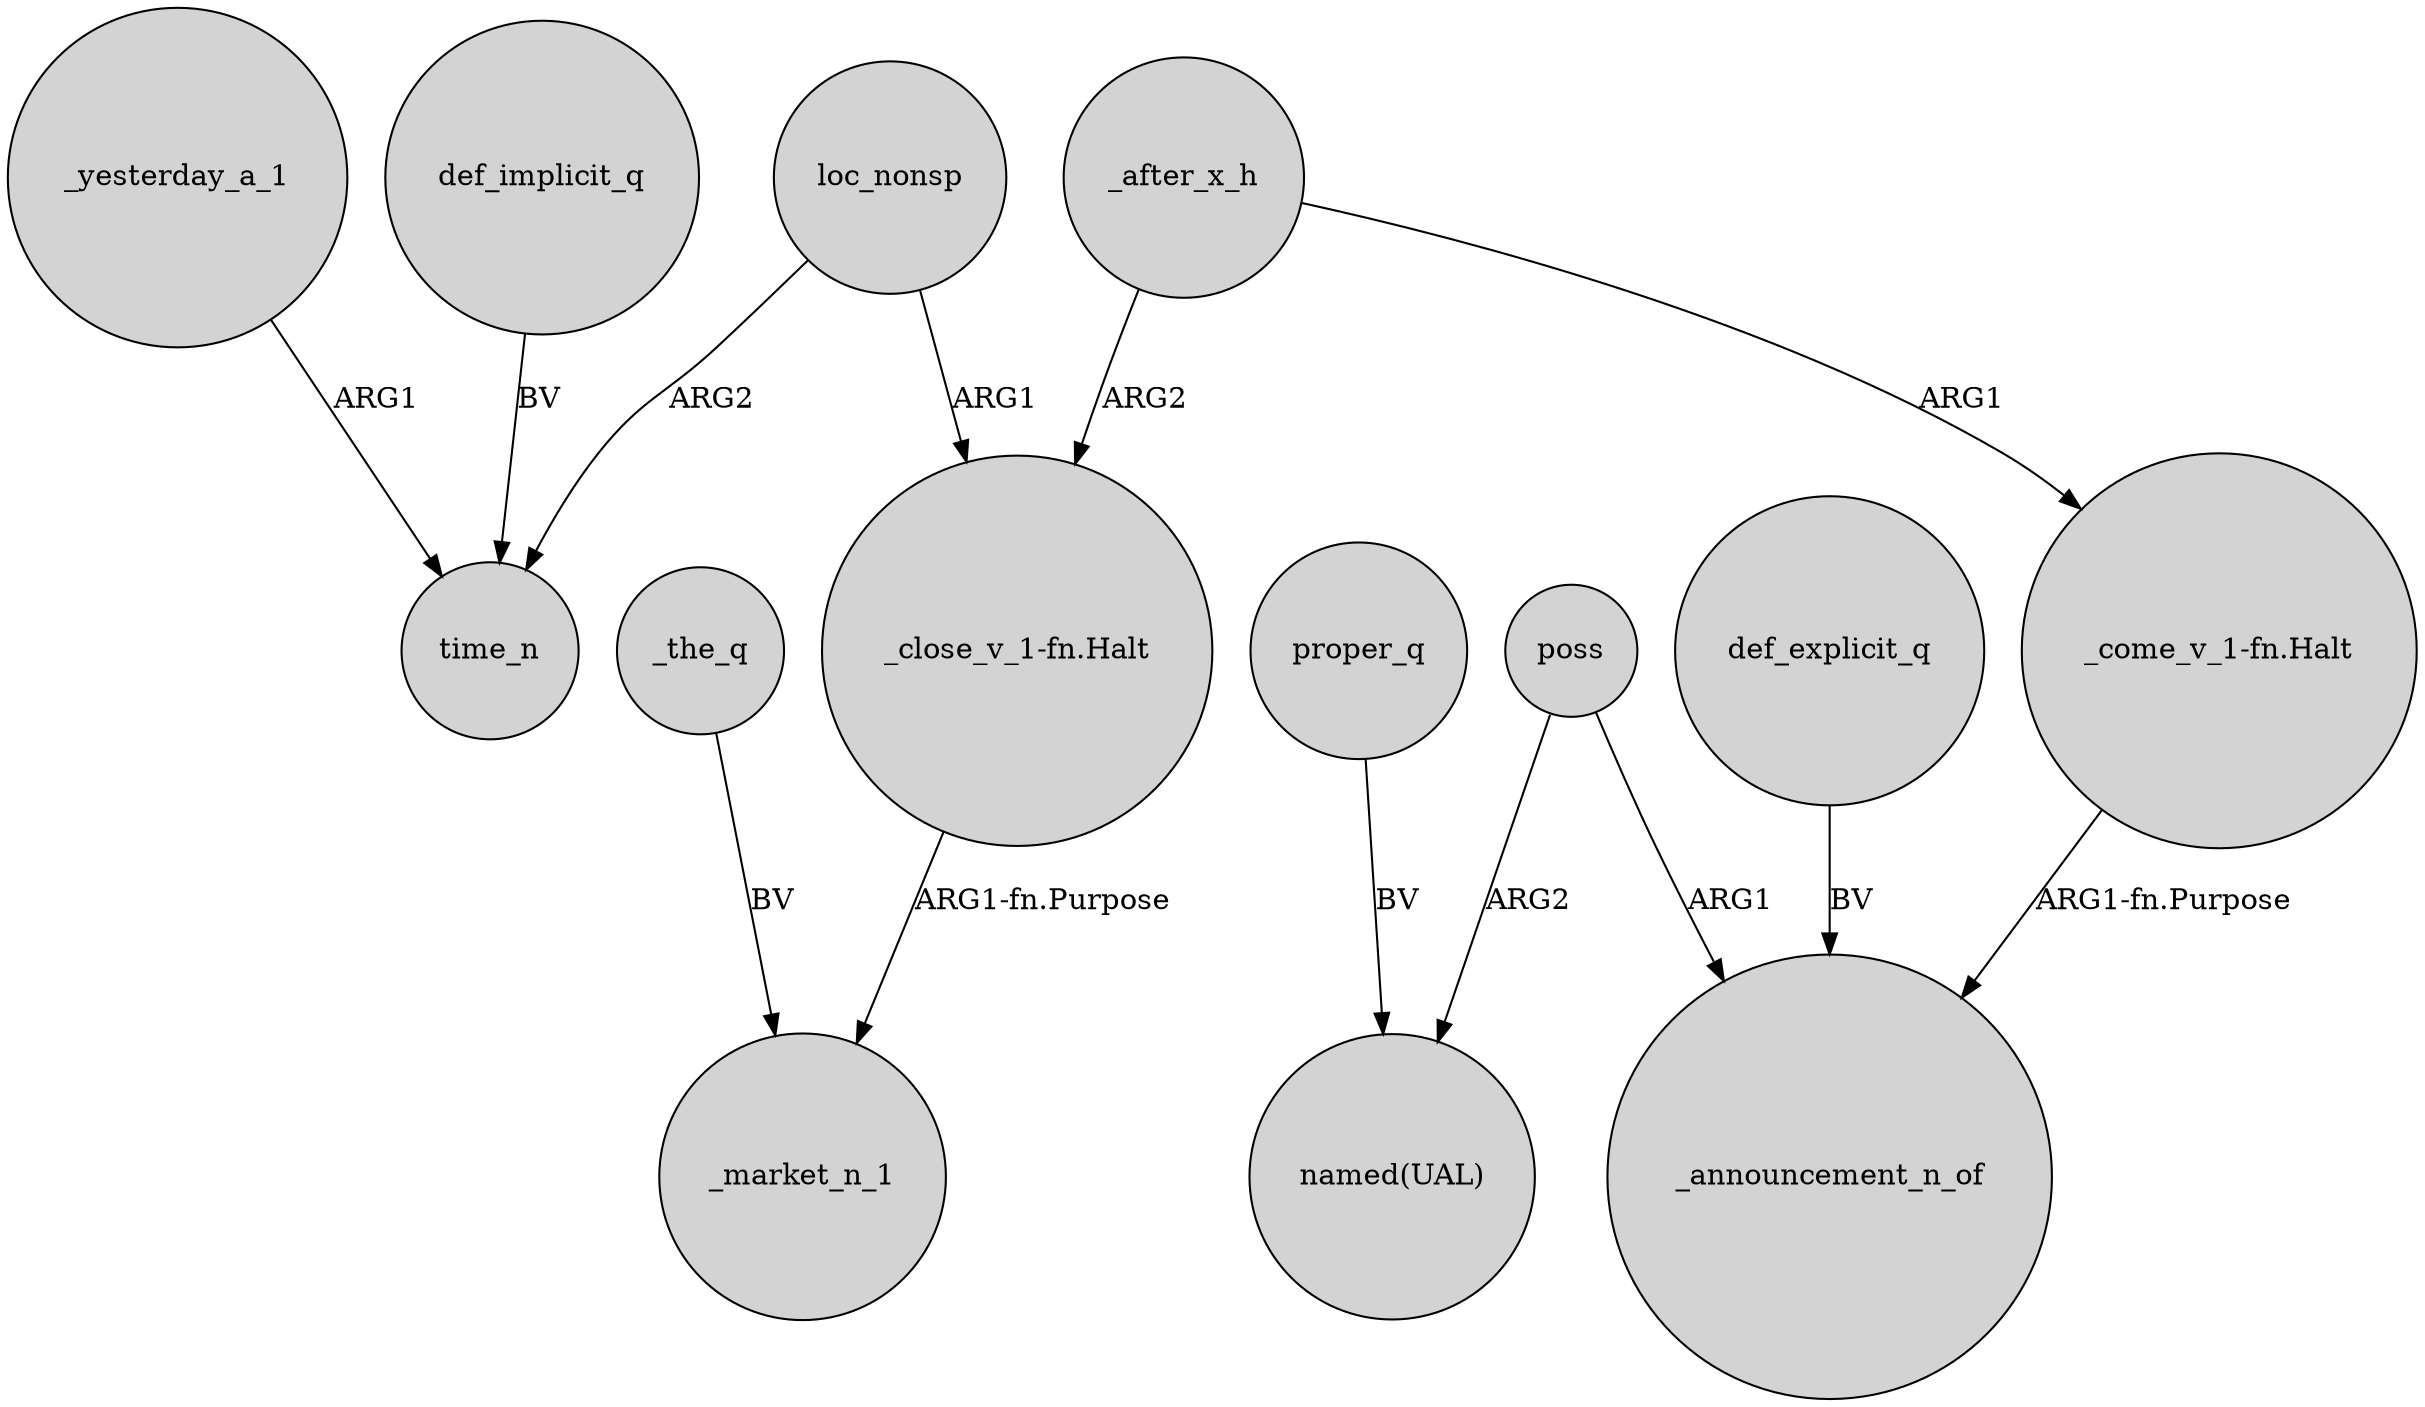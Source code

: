 digraph {
	node [shape=circle style=filled]
	_yesterday_a_1 -> time_n [label=ARG1]
	loc_nonsp -> "_close_v_1-fn.Halt" [label=ARG1]
	"_close_v_1-fn.Halt" -> _market_n_1 [label="ARG1-fn.Purpose"]
	"_come_v_1-fn.Halt" -> _announcement_n_of [label="ARG1-fn.Purpose"]
	loc_nonsp -> time_n [label=ARG2]
	_the_q -> _market_n_1 [label=BV]
	poss -> "named(UAL)" [label=ARG2]
	_after_x_h -> "_come_v_1-fn.Halt" [label=ARG1]
	def_explicit_q -> _announcement_n_of [label=BV]
	proper_q -> "named(UAL)" [label=BV]
	def_implicit_q -> time_n [label=BV]
	_after_x_h -> "_close_v_1-fn.Halt" [label=ARG2]
	poss -> _announcement_n_of [label=ARG1]
}
